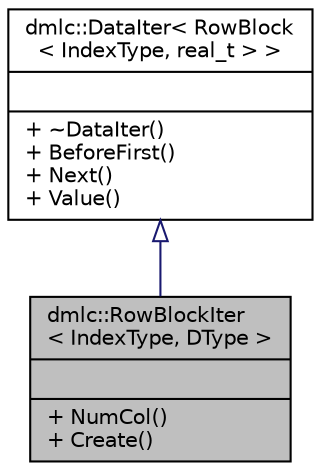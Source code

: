 digraph "dmlc::RowBlockIter&lt; IndexType, DType &gt;"
{
 // LATEX_PDF_SIZE
  edge [fontname="Helvetica",fontsize="10",labelfontname="Helvetica",labelfontsize="10"];
  node [fontname="Helvetica",fontsize="10",shape=record];
  Node1 [label="{dmlc::RowBlockIter\l\< IndexType, DType \>\n||+ NumCol()\l+ Create()\l}",height=0.2,width=0.4,color="black", fillcolor="grey75", style="filled", fontcolor="black",tooltip="Data structure that holds the data Row block iterator interface that gets RowBlocks Difference betwee..."];
  Node2 -> Node1 [dir="back",color="midnightblue",fontsize="10",style="solid",arrowtail="onormal",fontname="Helvetica"];
  Node2 [label="{dmlc::DataIter\< RowBlock\l\< IndexType, real_t \> \>\n||+ ~DataIter()\l+ BeforeFirst()\l+ Next()\l+ Value()\l}",height=0.2,width=0.4,color="black", fillcolor="white", style="filled",URL="$classdmlc_1_1DataIter.html",tooltip=" "];
}
